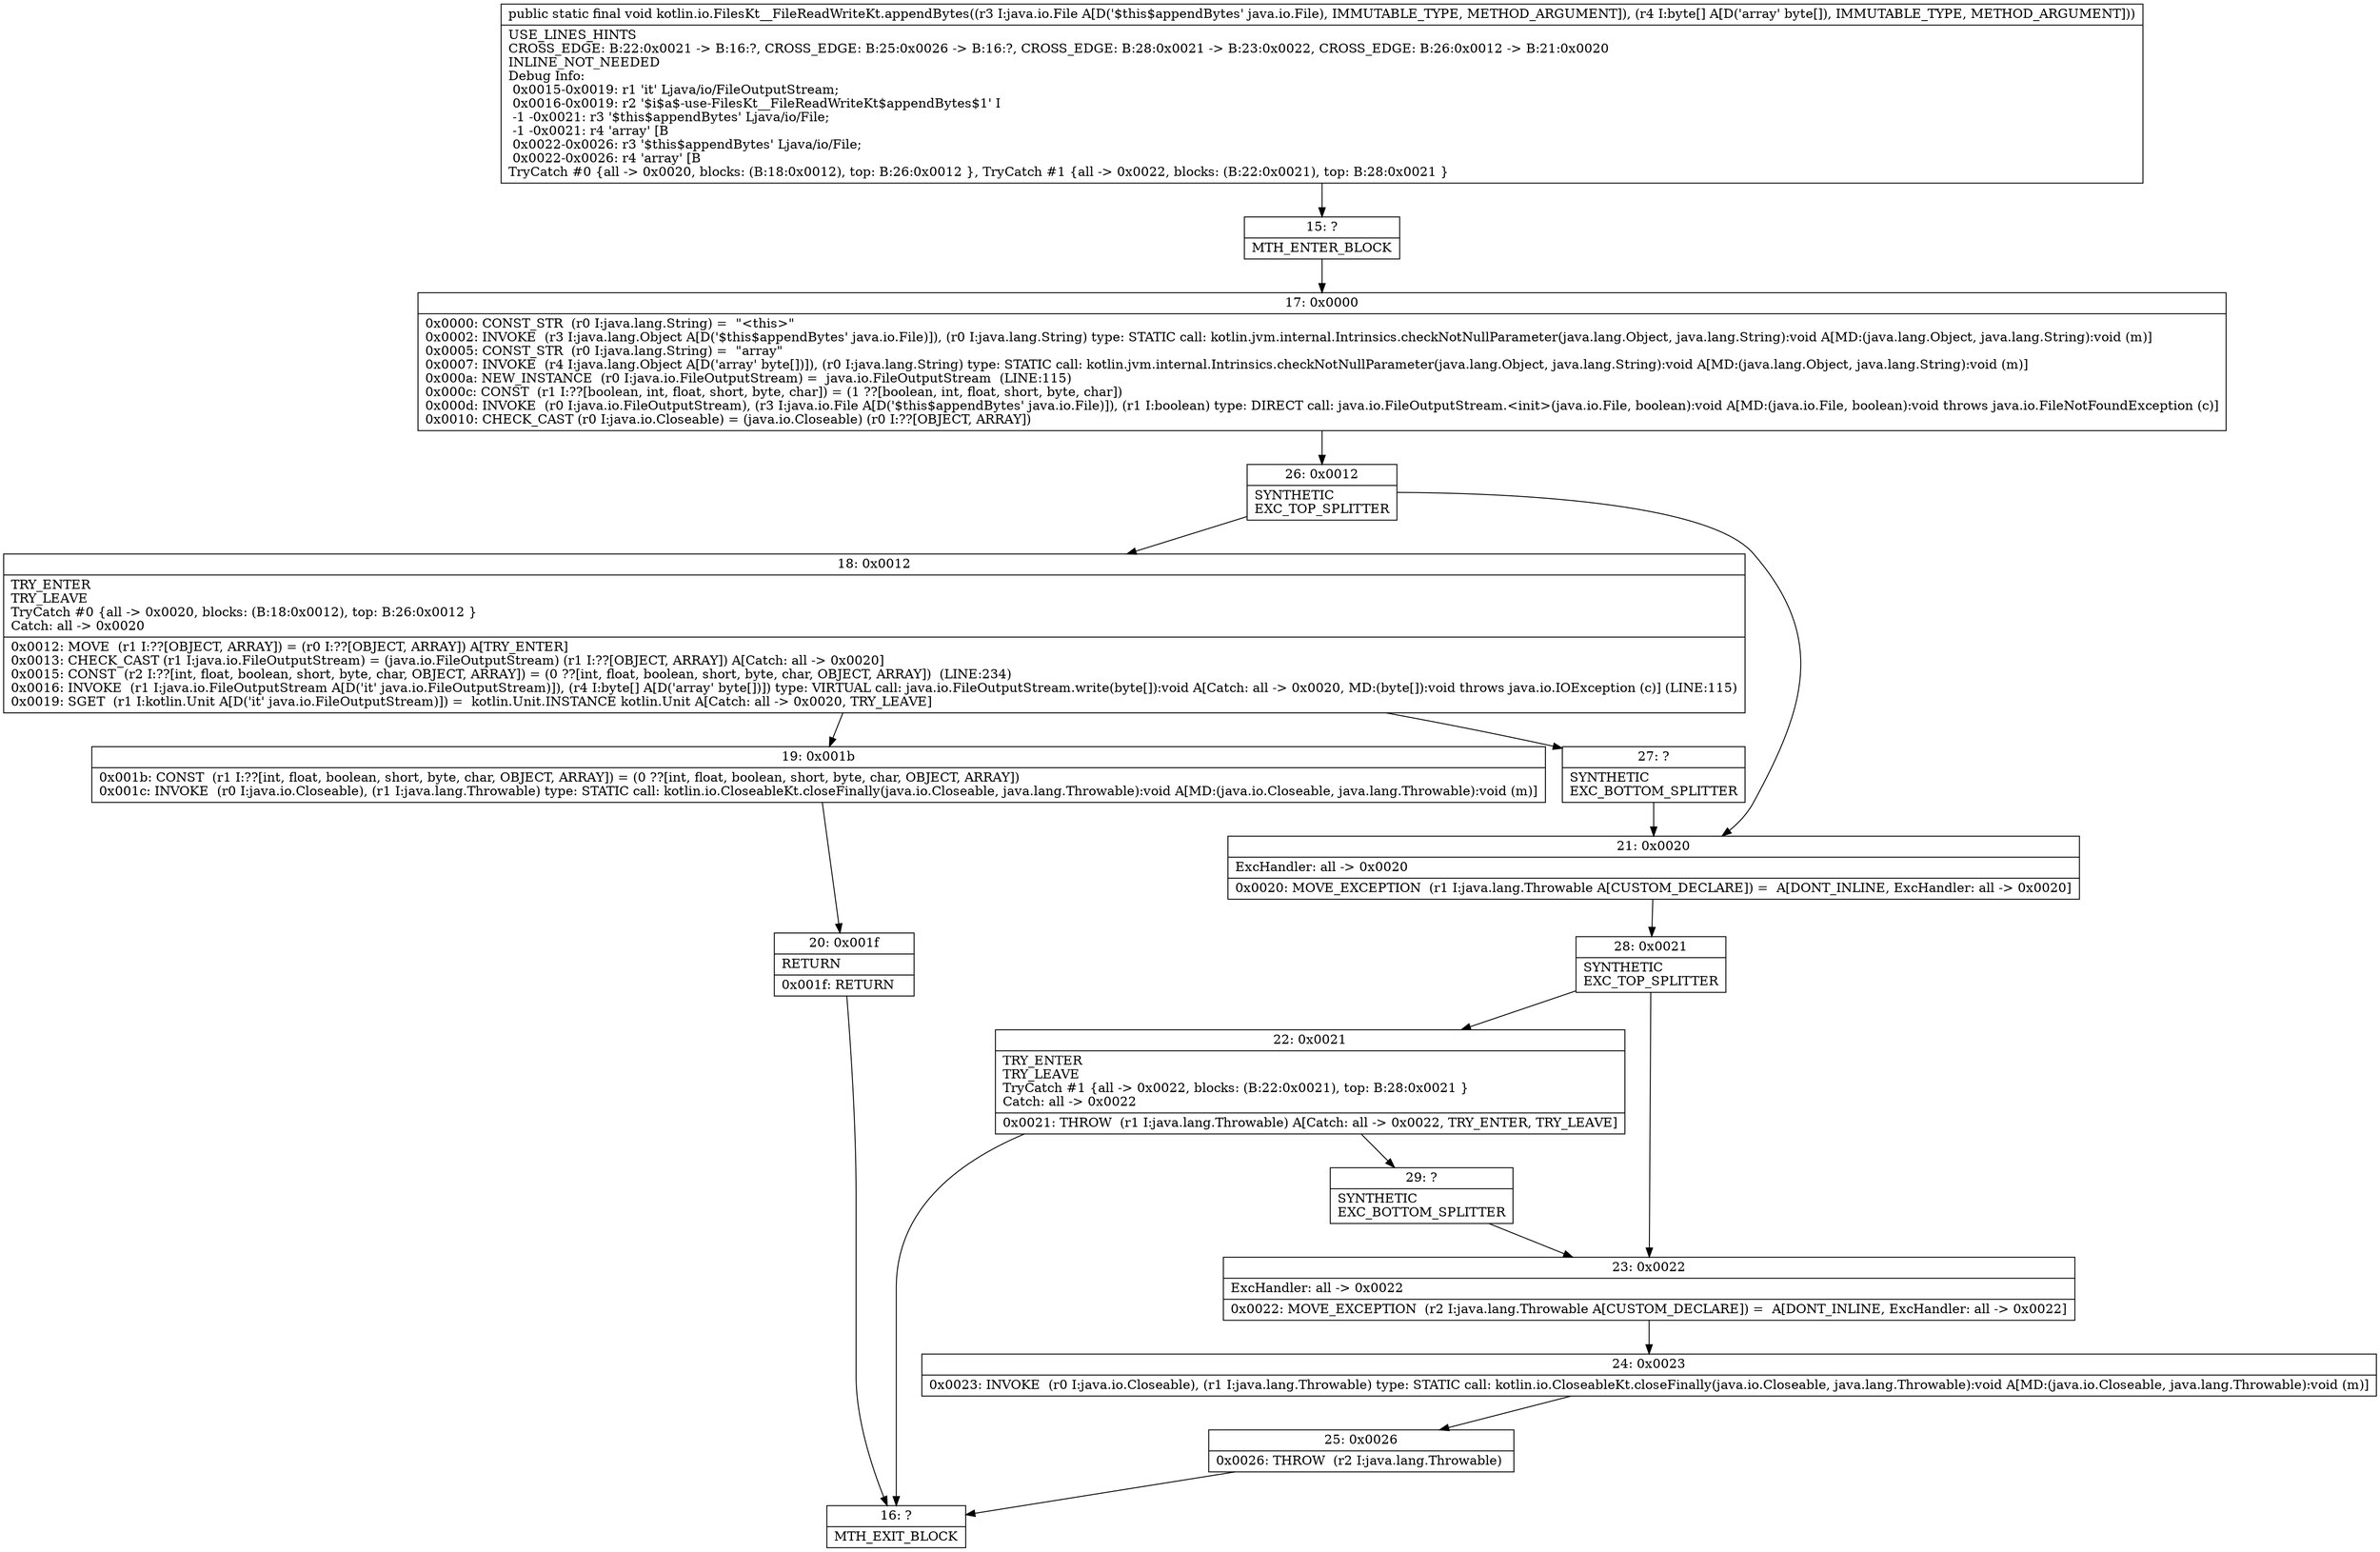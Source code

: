 digraph "CFG forkotlin.io.FilesKt__FileReadWriteKt.appendBytes(Ljava\/io\/File;[B)V" {
Node_15 [shape=record,label="{15\:\ ?|MTH_ENTER_BLOCK\l}"];
Node_17 [shape=record,label="{17\:\ 0x0000|0x0000: CONST_STR  (r0 I:java.lang.String) =  \"\<this\>\" \l0x0002: INVOKE  (r3 I:java.lang.Object A[D('$this$appendBytes' java.io.File)]), (r0 I:java.lang.String) type: STATIC call: kotlin.jvm.internal.Intrinsics.checkNotNullParameter(java.lang.Object, java.lang.String):void A[MD:(java.lang.Object, java.lang.String):void (m)]\l0x0005: CONST_STR  (r0 I:java.lang.String) =  \"array\" \l0x0007: INVOKE  (r4 I:java.lang.Object A[D('array' byte[])]), (r0 I:java.lang.String) type: STATIC call: kotlin.jvm.internal.Intrinsics.checkNotNullParameter(java.lang.Object, java.lang.String):void A[MD:(java.lang.Object, java.lang.String):void (m)]\l0x000a: NEW_INSTANCE  (r0 I:java.io.FileOutputStream) =  java.io.FileOutputStream  (LINE:115)\l0x000c: CONST  (r1 I:??[boolean, int, float, short, byte, char]) = (1 ??[boolean, int, float, short, byte, char]) \l0x000d: INVOKE  (r0 I:java.io.FileOutputStream), (r3 I:java.io.File A[D('$this$appendBytes' java.io.File)]), (r1 I:boolean) type: DIRECT call: java.io.FileOutputStream.\<init\>(java.io.File, boolean):void A[MD:(java.io.File, boolean):void throws java.io.FileNotFoundException (c)]\l0x0010: CHECK_CAST (r0 I:java.io.Closeable) = (java.io.Closeable) (r0 I:??[OBJECT, ARRAY]) \l}"];
Node_26 [shape=record,label="{26\:\ 0x0012|SYNTHETIC\lEXC_TOP_SPLITTER\l}"];
Node_18 [shape=record,label="{18\:\ 0x0012|TRY_ENTER\lTRY_LEAVE\lTryCatch #0 \{all \-\> 0x0020, blocks: (B:18:0x0012), top: B:26:0x0012 \}\lCatch: all \-\> 0x0020\l|0x0012: MOVE  (r1 I:??[OBJECT, ARRAY]) = (r0 I:??[OBJECT, ARRAY]) A[TRY_ENTER]\l0x0013: CHECK_CAST (r1 I:java.io.FileOutputStream) = (java.io.FileOutputStream) (r1 I:??[OBJECT, ARRAY]) A[Catch: all \-\> 0x0020]\l0x0015: CONST  (r2 I:??[int, float, boolean, short, byte, char, OBJECT, ARRAY]) = (0 ??[int, float, boolean, short, byte, char, OBJECT, ARRAY])  (LINE:234)\l0x0016: INVOKE  (r1 I:java.io.FileOutputStream A[D('it' java.io.FileOutputStream)]), (r4 I:byte[] A[D('array' byte[])]) type: VIRTUAL call: java.io.FileOutputStream.write(byte[]):void A[Catch: all \-\> 0x0020, MD:(byte[]):void throws java.io.IOException (c)] (LINE:115)\l0x0019: SGET  (r1 I:kotlin.Unit A[D('it' java.io.FileOutputStream)]) =  kotlin.Unit.INSTANCE kotlin.Unit A[Catch: all \-\> 0x0020, TRY_LEAVE]\l}"];
Node_19 [shape=record,label="{19\:\ 0x001b|0x001b: CONST  (r1 I:??[int, float, boolean, short, byte, char, OBJECT, ARRAY]) = (0 ??[int, float, boolean, short, byte, char, OBJECT, ARRAY]) \l0x001c: INVOKE  (r0 I:java.io.Closeable), (r1 I:java.lang.Throwable) type: STATIC call: kotlin.io.CloseableKt.closeFinally(java.io.Closeable, java.lang.Throwable):void A[MD:(java.io.Closeable, java.lang.Throwable):void (m)]\l}"];
Node_20 [shape=record,label="{20\:\ 0x001f|RETURN\l|0x001f: RETURN   \l}"];
Node_16 [shape=record,label="{16\:\ ?|MTH_EXIT_BLOCK\l}"];
Node_27 [shape=record,label="{27\:\ ?|SYNTHETIC\lEXC_BOTTOM_SPLITTER\l}"];
Node_21 [shape=record,label="{21\:\ 0x0020|ExcHandler: all \-\> 0x0020\l|0x0020: MOVE_EXCEPTION  (r1 I:java.lang.Throwable A[CUSTOM_DECLARE]) =  A[DONT_INLINE, ExcHandler: all \-\> 0x0020]\l}"];
Node_28 [shape=record,label="{28\:\ 0x0021|SYNTHETIC\lEXC_TOP_SPLITTER\l}"];
Node_22 [shape=record,label="{22\:\ 0x0021|TRY_ENTER\lTRY_LEAVE\lTryCatch #1 \{all \-\> 0x0022, blocks: (B:22:0x0021), top: B:28:0x0021 \}\lCatch: all \-\> 0x0022\l|0x0021: THROW  (r1 I:java.lang.Throwable) A[Catch: all \-\> 0x0022, TRY_ENTER, TRY_LEAVE]\l}"];
Node_29 [shape=record,label="{29\:\ ?|SYNTHETIC\lEXC_BOTTOM_SPLITTER\l}"];
Node_23 [shape=record,label="{23\:\ 0x0022|ExcHandler: all \-\> 0x0022\l|0x0022: MOVE_EXCEPTION  (r2 I:java.lang.Throwable A[CUSTOM_DECLARE]) =  A[DONT_INLINE, ExcHandler: all \-\> 0x0022]\l}"];
Node_24 [shape=record,label="{24\:\ 0x0023|0x0023: INVOKE  (r0 I:java.io.Closeable), (r1 I:java.lang.Throwable) type: STATIC call: kotlin.io.CloseableKt.closeFinally(java.io.Closeable, java.lang.Throwable):void A[MD:(java.io.Closeable, java.lang.Throwable):void (m)]\l}"];
Node_25 [shape=record,label="{25\:\ 0x0026|0x0026: THROW  (r2 I:java.lang.Throwable) \l}"];
MethodNode[shape=record,label="{public static final void kotlin.io.FilesKt__FileReadWriteKt.appendBytes((r3 I:java.io.File A[D('$this$appendBytes' java.io.File), IMMUTABLE_TYPE, METHOD_ARGUMENT]), (r4 I:byte[] A[D('array' byte[]), IMMUTABLE_TYPE, METHOD_ARGUMENT]))  | USE_LINES_HINTS\lCROSS_EDGE: B:22:0x0021 \-\> B:16:?, CROSS_EDGE: B:25:0x0026 \-\> B:16:?, CROSS_EDGE: B:28:0x0021 \-\> B:23:0x0022, CROSS_EDGE: B:26:0x0012 \-\> B:21:0x0020\lINLINE_NOT_NEEDED\lDebug Info:\l  0x0015\-0x0019: r1 'it' Ljava\/io\/FileOutputStream;\l  0x0016\-0x0019: r2 '$i$a$\-use\-FilesKt__FileReadWriteKt$appendBytes$1' I\l  \-1 \-0x0021: r3 '$this$appendBytes' Ljava\/io\/File;\l  \-1 \-0x0021: r4 'array' [B\l  0x0022\-0x0026: r3 '$this$appendBytes' Ljava\/io\/File;\l  0x0022\-0x0026: r4 'array' [B\lTryCatch #0 \{all \-\> 0x0020, blocks: (B:18:0x0012), top: B:26:0x0012 \}, TryCatch #1 \{all \-\> 0x0022, blocks: (B:22:0x0021), top: B:28:0x0021 \}\l}"];
MethodNode -> Node_15;Node_15 -> Node_17;
Node_17 -> Node_26;
Node_26 -> Node_18;
Node_26 -> Node_21;
Node_18 -> Node_19;
Node_18 -> Node_27;
Node_19 -> Node_20;
Node_20 -> Node_16;
Node_27 -> Node_21;
Node_21 -> Node_28;
Node_28 -> Node_22;
Node_28 -> Node_23;
Node_22 -> Node_16;
Node_22 -> Node_29;
Node_29 -> Node_23;
Node_23 -> Node_24;
Node_24 -> Node_25;
Node_25 -> Node_16;
}

